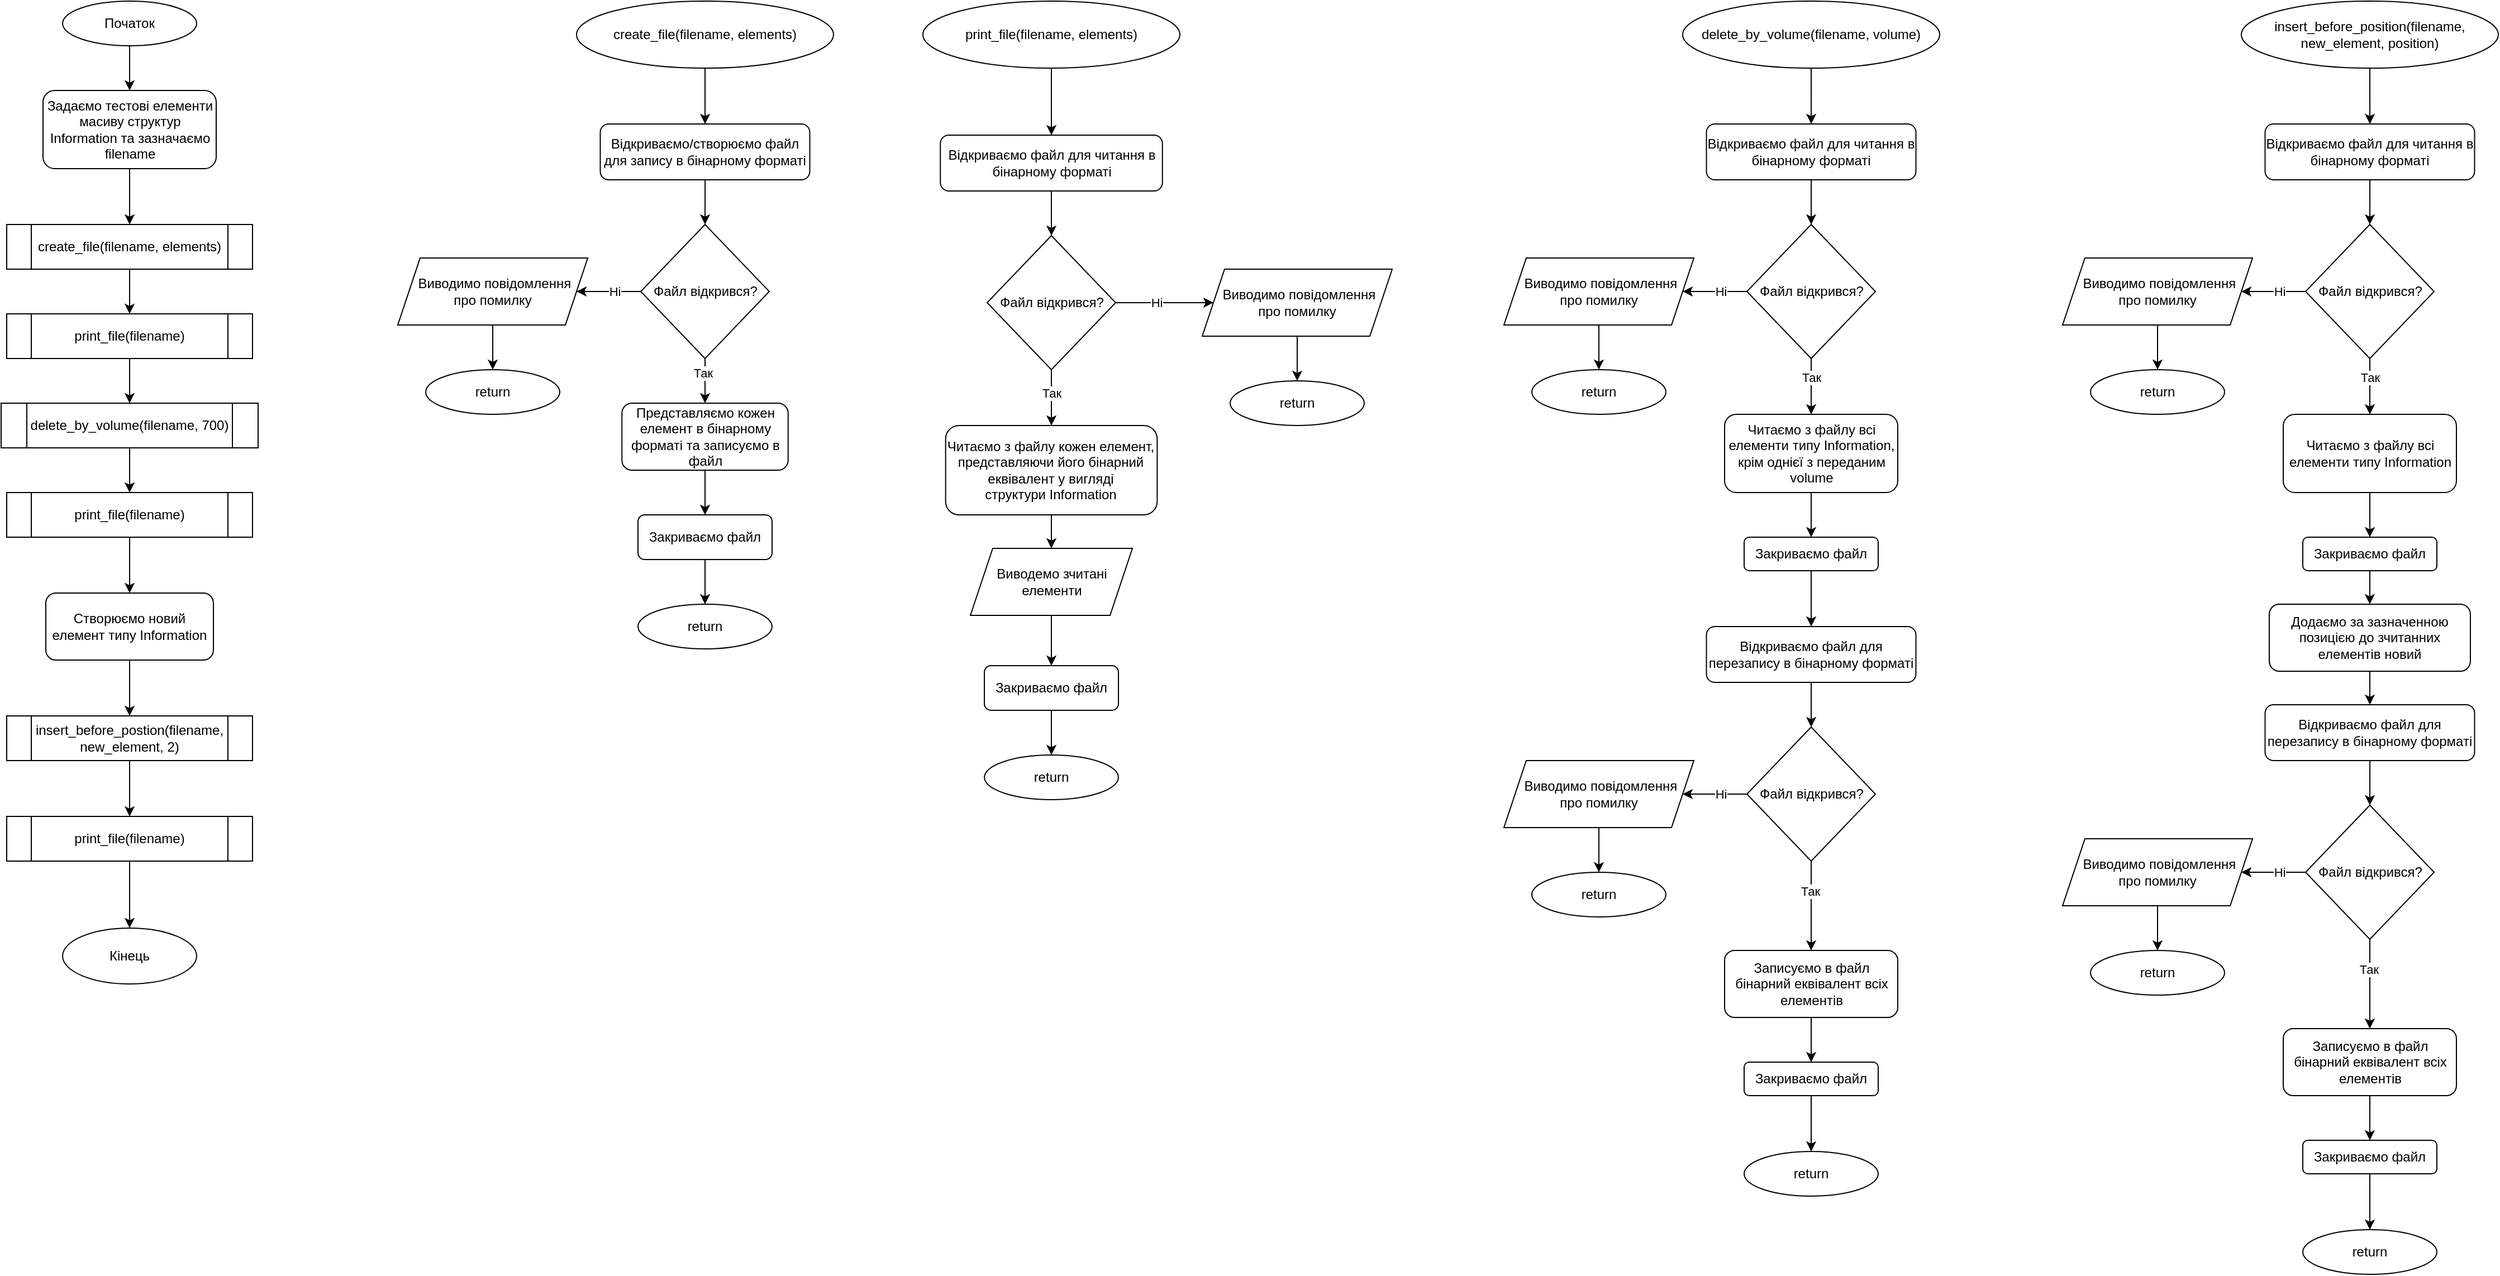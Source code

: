 <mxfile version="24.8.3">
  <diagram name="Page-1" id="ET_6u0484ZTHMKaylEzC">
    <mxGraphModel dx="3850" dy="1491" grid="1" gridSize="10" guides="1" tooltips="1" connect="1" arrows="1" fold="1" page="1" pageScale="1" pageWidth="850" pageHeight="1100" math="0" shadow="0">
      <root>
        <mxCell id="0" />
        <mxCell id="1" parent="0" />
        <mxCell id="fgzxDa_FnOMP-tXdscCs-3" value="" style="edgeStyle=orthogonalEdgeStyle;rounded=0;orthogonalLoop=1;jettySize=auto;html=1;" edge="1" parent="1" source="fgzxDa_FnOMP-tXdscCs-1" target="fgzxDa_FnOMP-tXdscCs-2">
          <mxGeometry relative="1" as="geometry" />
        </mxCell>
        <mxCell id="fgzxDa_FnOMP-tXdscCs-1" value="create_file(filename, elements)" style="ellipse;whiteSpace=wrap;html=1;" vertex="1" parent="1">
          <mxGeometry x="250" y="100" width="230" height="60" as="geometry" />
        </mxCell>
        <mxCell id="fgzxDa_FnOMP-tXdscCs-5" value="" style="edgeStyle=orthogonalEdgeStyle;rounded=0;orthogonalLoop=1;jettySize=auto;html=1;" edge="1" parent="1" source="fgzxDa_FnOMP-tXdscCs-2" target="fgzxDa_FnOMP-tXdscCs-4">
          <mxGeometry relative="1" as="geometry" />
        </mxCell>
        <mxCell id="fgzxDa_FnOMP-tXdscCs-2" value="Відкриваємо/створюємо файл для запису в бінарному форматі" style="rounded=1;whiteSpace=wrap;html=1;" vertex="1" parent="1">
          <mxGeometry x="271.25" y="210" width="187.5" height="50" as="geometry" />
        </mxCell>
        <mxCell id="fgzxDa_FnOMP-tXdscCs-7" value="" style="edgeStyle=orthogonalEdgeStyle;rounded=0;orthogonalLoop=1;jettySize=auto;html=1;" edge="1" parent="1" source="fgzxDa_FnOMP-tXdscCs-4" target="fgzxDa_FnOMP-tXdscCs-6">
          <mxGeometry relative="1" as="geometry" />
        </mxCell>
        <mxCell id="fgzxDa_FnOMP-tXdscCs-10" value="Ні" style="edgeLabel;html=1;align=center;verticalAlign=middle;resizable=0;points=[];" vertex="1" connectable="0" parent="fgzxDa_FnOMP-tXdscCs-7">
          <mxGeometry x="-0.169" relative="1" as="geometry">
            <mxPoint as="offset" />
          </mxGeometry>
        </mxCell>
        <mxCell id="fgzxDa_FnOMP-tXdscCs-12" value="" style="edgeStyle=orthogonalEdgeStyle;rounded=0;orthogonalLoop=1;jettySize=auto;html=1;" edge="1" parent="1" source="fgzxDa_FnOMP-tXdscCs-4" target="fgzxDa_FnOMP-tXdscCs-11">
          <mxGeometry relative="1" as="geometry" />
        </mxCell>
        <mxCell id="fgzxDa_FnOMP-tXdscCs-17" value="Так" style="edgeLabel;html=1;align=center;verticalAlign=middle;resizable=0;points=[];" vertex="1" connectable="0" parent="fgzxDa_FnOMP-tXdscCs-12">
          <mxGeometry x="-0.366" y="-2" relative="1" as="geometry">
            <mxPoint as="offset" />
          </mxGeometry>
        </mxCell>
        <mxCell id="fgzxDa_FnOMP-tXdscCs-4" value="Файл відкрився?" style="rhombus;whiteSpace=wrap;html=1;" vertex="1" parent="1">
          <mxGeometry x="307.5" y="300" width="115" height="120" as="geometry" />
        </mxCell>
        <mxCell id="fgzxDa_FnOMP-tXdscCs-9" value="" style="edgeStyle=orthogonalEdgeStyle;rounded=0;orthogonalLoop=1;jettySize=auto;html=1;" edge="1" parent="1" source="fgzxDa_FnOMP-tXdscCs-6" target="fgzxDa_FnOMP-tXdscCs-8">
          <mxGeometry relative="1" as="geometry" />
        </mxCell>
        <mxCell id="fgzxDa_FnOMP-tXdscCs-6" value="&amp;nbsp; Виводимо повідомлення&amp;nbsp;&lt;div&gt;про помилку&lt;/div&gt;" style="shape=parallelogram;perimeter=parallelogramPerimeter;whiteSpace=wrap;html=1;fixedSize=1;" vertex="1" parent="1">
          <mxGeometry x="90" y="330" width="170" height="60" as="geometry" />
        </mxCell>
        <mxCell id="fgzxDa_FnOMP-tXdscCs-8" value="return" style="ellipse;whiteSpace=wrap;html=1;" vertex="1" parent="1">
          <mxGeometry x="115" y="430" width="120" height="40" as="geometry" />
        </mxCell>
        <mxCell id="fgzxDa_FnOMP-tXdscCs-14" value="" style="edgeStyle=orthogonalEdgeStyle;rounded=0;orthogonalLoop=1;jettySize=auto;html=1;" edge="1" parent="1" source="fgzxDa_FnOMP-tXdscCs-11" target="fgzxDa_FnOMP-tXdscCs-13">
          <mxGeometry relative="1" as="geometry" />
        </mxCell>
        <mxCell id="fgzxDa_FnOMP-tXdscCs-11" value="Представляємо кожен елемент в бінарному форматі та записуємо в файл" style="rounded=1;whiteSpace=wrap;html=1;" vertex="1" parent="1">
          <mxGeometry x="290.63" y="460" width="148.75" height="60" as="geometry" />
        </mxCell>
        <mxCell id="fgzxDa_FnOMP-tXdscCs-16" value="" style="edgeStyle=orthogonalEdgeStyle;rounded=0;orthogonalLoop=1;jettySize=auto;html=1;" edge="1" parent="1" source="fgzxDa_FnOMP-tXdscCs-13" target="fgzxDa_FnOMP-tXdscCs-15">
          <mxGeometry relative="1" as="geometry" />
        </mxCell>
        <mxCell id="fgzxDa_FnOMP-tXdscCs-13" value="Закриваємо файл" style="rounded=1;whiteSpace=wrap;html=1;" vertex="1" parent="1">
          <mxGeometry x="305" y="560" width="120" height="40" as="geometry" />
        </mxCell>
        <mxCell id="fgzxDa_FnOMP-tXdscCs-15" value="return" style="ellipse;whiteSpace=wrap;html=1;" vertex="1" parent="1">
          <mxGeometry x="305" y="640" width="120" height="40" as="geometry" />
        </mxCell>
        <mxCell id="fgzxDa_FnOMP-tXdscCs-27" value="" style="edgeStyle=orthogonalEdgeStyle;rounded=0;orthogonalLoop=1;jettySize=auto;html=1;" edge="1" parent="1" source="fgzxDa_FnOMP-tXdscCs-18" target="fgzxDa_FnOMP-tXdscCs-20">
          <mxGeometry relative="1" as="geometry" />
        </mxCell>
        <mxCell id="fgzxDa_FnOMP-tXdscCs-18" value="print_file(filename, elements)" style="ellipse;whiteSpace=wrap;html=1;" vertex="1" parent="1">
          <mxGeometry x="560" y="100" width="230" height="60" as="geometry" />
        </mxCell>
        <mxCell id="fgzxDa_FnOMP-tXdscCs-19" value="" style="edgeStyle=orthogonalEdgeStyle;rounded=0;orthogonalLoop=1;jettySize=auto;html=1;" edge="1" parent="1" source="fgzxDa_FnOMP-tXdscCs-20" target="fgzxDa_FnOMP-tXdscCs-23">
          <mxGeometry relative="1" as="geometry" />
        </mxCell>
        <mxCell id="fgzxDa_FnOMP-tXdscCs-20" value="Відкриваємо файл для читання в бінарному форматі" style="rounded=1;whiteSpace=wrap;html=1;" vertex="1" parent="1">
          <mxGeometry x="575.63" y="220" width="198.75" height="50" as="geometry" />
        </mxCell>
        <mxCell id="fgzxDa_FnOMP-tXdscCs-21" value="" style="edgeStyle=orthogonalEdgeStyle;rounded=0;orthogonalLoop=1;jettySize=auto;html=1;" edge="1" parent="1" source="fgzxDa_FnOMP-tXdscCs-23" target="fgzxDa_FnOMP-tXdscCs-25">
          <mxGeometry relative="1" as="geometry" />
        </mxCell>
        <mxCell id="fgzxDa_FnOMP-tXdscCs-22" value="Ні" style="edgeLabel;html=1;align=center;verticalAlign=middle;resizable=0;points=[];" vertex="1" connectable="0" parent="fgzxDa_FnOMP-tXdscCs-21">
          <mxGeometry x="-0.169" relative="1" as="geometry">
            <mxPoint as="offset" />
          </mxGeometry>
        </mxCell>
        <mxCell id="fgzxDa_FnOMP-tXdscCs-29" value="" style="edgeStyle=orthogonalEdgeStyle;rounded=0;orthogonalLoop=1;jettySize=auto;html=1;" edge="1" parent="1" source="fgzxDa_FnOMP-tXdscCs-23" target="fgzxDa_FnOMP-tXdscCs-28">
          <mxGeometry relative="1" as="geometry" />
        </mxCell>
        <mxCell id="fgzxDa_FnOMP-tXdscCs-39" value="Так" style="edgeLabel;html=1;align=center;verticalAlign=middle;resizable=0;points=[];" vertex="1" connectable="0" parent="fgzxDa_FnOMP-tXdscCs-29">
          <mxGeometry x="-0.462" y="-2" relative="1" as="geometry">
            <mxPoint x="2" y="7" as="offset" />
          </mxGeometry>
        </mxCell>
        <mxCell id="fgzxDa_FnOMP-tXdscCs-23" value="Файл відкрився?" style="rhombus;whiteSpace=wrap;html=1;" vertex="1" parent="1">
          <mxGeometry x="617.5" y="310" width="115" height="120" as="geometry" />
        </mxCell>
        <mxCell id="fgzxDa_FnOMP-tXdscCs-24" value="" style="edgeStyle=orthogonalEdgeStyle;rounded=0;orthogonalLoop=1;jettySize=auto;html=1;" edge="1" parent="1" source="fgzxDa_FnOMP-tXdscCs-25" target="fgzxDa_FnOMP-tXdscCs-26">
          <mxGeometry relative="1" as="geometry" />
        </mxCell>
        <mxCell id="fgzxDa_FnOMP-tXdscCs-25" value="&amp;nbsp; Виводимо повідомлення&amp;nbsp;&lt;div&gt;про помилку&lt;/div&gt;" style="shape=parallelogram;perimeter=parallelogramPerimeter;whiteSpace=wrap;html=1;fixedSize=1;" vertex="1" parent="1">
          <mxGeometry x="810" y="340" width="170" height="60" as="geometry" />
        </mxCell>
        <mxCell id="fgzxDa_FnOMP-tXdscCs-26" value="return" style="ellipse;whiteSpace=wrap;html=1;" vertex="1" parent="1">
          <mxGeometry x="835" y="440" width="120" height="40" as="geometry" />
        </mxCell>
        <mxCell id="fgzxDa_FnOMP-tXdscCs-38" value="" style="edgeStyle=orthogonalEdgeStyle;rounded=0;orthogonalLoop=1;jettySize=auto;html=1;" edge="1" parent="1" source="fgzxDa_FnOMP-tXdscCs-113" target="fgzxDa_FnOMP-tXdscCs-36">
          <mxGeometry relative="1" as="geometry" />
        </mxCell>
        <mxCell id="fgzxDa_FnOMP-tXdscCs-28" value="Читаємо з файлу кожен елемент, представляючи його бінарний еквівалент у вигляді структури&amp;nbsp;Information" style="rounded=1;whiteSpace=wrap;html=1;" vertex="1" parent="1">
          <mxGeometry x="580.32" y="480" width="189.37" height="80" as="geometry" />
        </mxCell>
        <mxCell id="fgzxDa_FnOMP-tXdscCs-35" value="" style="edgeStyle=orthogonalEdgeStyle;rounded=0;orthogonalLoop=1;jettySize=auto;html=1;" edge="1" parent="1" source="fgzxDa_FnOMP-tXdscCs-36" target="fgzxDa_FnOMP-tXdscCs-37">
          <mxGeometry relative="1" as="geometry" />
        </mxCell>
        <mxCell id="fgzxDa_FnOMP-tXdscCs-36" value="Закриваємо файл" style="rounded=1;whiteSpace=wrap;html=1;" vertex="1" parent="1">
          <mxGeometry x="615.01" y="695" width="120" height="40" as="geometry" />
        </mxCell>
        <mxCell id="fgzxDa_FnOMP-tXdscCs-37" value="return" style="ellipse;whiteSpace=wrap;html=1;" vertex="1" parent="1">
          <mxGeometry x="615.01" y="775" width="120" height="40" as="geometry" />
        </mxCell>
        <mxCell id="fgzxDa_FnOMP-tXdscCs-52" value="" style="edgeStyle=orthogonalEdgeStyle;rounded=0;orthogonalLoop=1;jettySize=auto;html=1;" edge="1" parent="1" source="fgzxDa_FnOMP-tXdscCs-40" target="fgzxDa_FnOMP-tXdscCs-45">
          <mxGeometry relative="1" as="geometry" />
        </mxCell>
        <mxCell id="fgzxDa_FnOMP-tXdscCs-40" value="delete_by_volume(filename, volume)" style="ellipse;whiteSpace=wrap;html=1;" vertex="1" parent="1">
          <mxGeometry x="1240" y="100" width="230" height="60" as="geometry" />
        </mxCell>
        <mxCell id="fgzxDa_FnOMP-tXdscCs-44" value="" style="edgeStyle=orthogonalEdgeStyle;rounded=0;orthogonalLoop=1;jettySize=auto;html=1;" edge="1" parent="1" source="fgzxDa_FnOMP-tXdscCs-45" target="fgzxDa_FnOMP-tXdscCs-48">
          <mxGeometry relative="1" as="geometry" />
        </mxCell>
        <mxCell id="fgzxDa_FnOMP-tXdscCs-45" value="Відкриваємо файл для читання в бінарному форматі" style="rounded=1;whiteSpace=wrap;html=1;" vertex="1" parent="1">
          <mxGeometry x="1261.25" y="210" width="187.5" height="50" as="geometry" />
        </mxCell>
        <mxCell id="fgzxDa_FnOMP-tXdscCs-46" value="" style="edgeStyle=orthogonalEdgeStyle;rounded=0;orthogonalLoop=1;jettySize=auto;html=1;" edge="1" parent="1" source="fgzxDa_FnOMP-tXdscCs-48" target="fgzxDa_FnOMP-tXdscCs-50">
          <mxGeometry relative="1" as="geometry" />
        </mxCell>
        <mxCell id="fgzxDa_FnOMP-tXdscCs-47" value="Ні" style="edgeLabel;html=1;align=center;verticalAlign=middle;resizable=0;points=[];" vertex="1" connectable="0" parent="fgzxDa_FnOMP-tXdscCs-46">
          <mxGeometry x="-0.169" relative="1" as="geometry">
            <mxPoint as="offset" />
          </mxGeometry>
        </mxCell>
        <mxCell id="fgzxDa_FnOMP-tXdscCs-54" value="" style="edgeStyle=orthogonalEdgeStyle;rounded=0;orthogonalLoop=1;jettySize=auto;html=1;" edge="1" parent="1" source="fgzxDa_FnOMP-tXdscCs-48" target="fgzxDa_FnOMP-tXdscCs-53">
          <mxGeometry relative="1" as="geometry" />
        </mxCell>
        <mxCell id="fgzxDa_FnOMP-tXdscCs-65" value="Так" style="edgeLabel;html=1;align=center;verticalAlign=middle;resizable=0;points=[];" vertex="1" connectable="0" parent="fgzxDa_FnOMP-tXdscCs-54">
          <mxGeometry x="-0.255" relative="1" as="geometry">
            <mxPoint y="-2" as="offset" />
          </mxGeometry>
        </mxCell>
        <mxCell id="fgzxDa_FnOMP-tXdscCs-48" value="Файл відкрився?" style="rhombus;whiteSpace=wrap;html=1;" vertex="1" parent="1">
          <mxGeometry x="1297.5" y="300" width="115" height="120" as="geometry" />
        </mxCell>
        <mxCell id="fgzxDa_FnOMP-tXdscCs-49" value="" style="edgeStyle=orthogonalEdgeStyle;rounded=0;orthogonalLoop=1;jettySize=auto;html=1;" edge="1" parent="1" source="fgzxDa_FnOMP-tXdscCs-50" target="fgzxDa_FnOMP-tXdscCs-51">
          <mxGeometry relative="1" as="geometry" />
        </mxCell>
        <mxCell id="fgzxDa_FnOMP-tXdscCs-50" value="&amp;nbsp; Виводимо повідомлення&amp;nbsp;&lt;div&gt;про помилку&lt;/div&gt;" style="shape=parallelogram;perimeter=parallelogramPerimeter;whiteSpace=wrap;html=1;fixedSize=1;" vertex="1" parent="1">
          <mxGeometry x="1080" y="330" width="170" height="60" as="geometry" />
        </mxCell>
        <mxCell id="fgzxDa_FnOMP-tXdscCs-51" value="return" style="ellipse;whiteSpace=wrap;html=1;" vertex="1" parent="1">
          <mxGeometry x="1105" y="430" width="120" height="40" as="geometry" />
        </mxCell>
        <mxCell id="fgzxDa_FnOMP-tXdscCs-56" value="" style="edgeStyle=orthogonalEdgeStyle;rounded=0;orthogonalLoop=1;jettySize=auto;html=1;" edge="1" parent="1" source="fgzxDa_FnOMP-tXdscCs-53" target="fgzxDa_FnOMP-tXdscCs-55">
          <mxGeometry relative="1" as="geometry" />
        </mxCell>
        <mxCell id="fgzxDa_FnOMP-tXdscCs-53" value="Читаємо з файлу всі елементи типу Information,&lt;div&gt;крім однієї з переданим volume&lt;/div&gt;" style="rounded=1;whiteSpace=wrap;html=1;" vertex="1" parent="1">
          <mxGeometry x="1277.5" y="470" width="155" height="70" as="geometry" />
        </mxCell>
        <mxCell id="fgzxDa_FnOMP-tXdscCs-66" value="" style="edgeStyle=orthogonalEdgeStyle;rounded=0;orthogonalLoop=1;jettySize=auto;html=1;" edge="1" parent="1" source="fgzxDa_FnOMP-tXdscCs-55" target="fgzxDa_FnOMP-tXdscCs-58">
          <mxGeometry relative="1" as="geometry" />
        </mxCell>
        <mxCell id="fgzxDa_FnOMP-tXdscCs-55" value="Закриваємо файл" style="rounded=1;whiteSpace=wrap;html=1;" vertex="1" parent="1">
          <mxGeometry x="1295" y="580" width="120" height="30" as="geometry" />
        </mxCell>
        <mxCell id="fgzxDa_FnOMP-tXdscCs-57" value="" style="edgeStyle=orthogonalEdgeStyle;rounded=0;orthogonalLoop=1;jettySize=auto;html=1;" edge="1" parent="1" source="fgzxDa_FnOMP-tXdscCs-58" target="fgzxDa_FnOMP-tXdscCs-61">
          <mxGeometry relative="1" as="geometry" />
        </mxCell>
        <mxCell id="fgzxDa_FnOMP-tXdscCs-58" value="Відкриваємо файл для перезапису в бінарному форматі" style="rounded=1;whiteSpace=wrap;html=1;" vertex="1" parent="1">
          <mxGeometry x="1261.25" y="660" width="187.5" height="50" as="geometry" />
        </mxCell>
        <mxCell id="fgzxDa_FnOMP-tXdscCs-59" value="" style="edgeStyle=orthogonalEdgeStyle;rounded=0;orthogonalLoop=1;jettySize=auto;html=1;" edge="1" parent="1" source="fgzxDa_FnOMP-tXdscCs-61" target="fgzxDa_FnOMP-tXdscCs-63">
          <mxGeometry relative="1" as="geometry" />
        </mxCell>
        <mxCell id="fgzxDa_FnOMP-tXdscCs-60" value="Ні" style="edgeLabel;html=1;align=center;verticalAlign=middle;resizable=0;points=[];" vertex="1" connectable="0" parent="fgzxDa_FnOMP-tXdscCs-59">
          <mxGeometry x="-0.169" relative="1" as="geometry">
            <mxPoint as="offset" />
          </mxGeometry>
        </mxCell>
        <mxCell id="fgzxDa_FnOMP-tXdscCs-68" value="" style="edgeStyle=orthogonalEdgeStyle;rounded=0;orthogonalLoop=1;jettySize=auto;html=1;" edge="1" parent="1" source="fgzxDa_FnOMP-tXdscCs-61" target="fgzxDa_FnOMP-tXdscCs-67">
          <mxGeometry relative="1" as="geometry" />
        </mxCell>
        <mxCell id="fgzxDa_FnOMP-tXdscCs-69" value="Так" style="edgeLabel;html=1;align=center;verticalAlign=middle;resizable=0;points=[];" vertex="1" connectable="0" parent="fgzxDa_FnOMP-tXdscCs-68">
          <mxGeometry x="-0.339" y="-1" relative="1" as="geometry">
            <mxPoint as="offset" />
          </mxGeometry>
        </mxCell>
        <mxCell id="fgzxDa_FnOMP-tXdscCs-61" value="Файл відкрився?" style="rhombus;whiteSpace=wrap;html=1;" vertex="1" parent="1">
          <mxGeometry x="1297.5" y="750" width="115" height="120" as="geometry" />
        </mxCell>
        <mxCell id="fgzxDa_FnOMP-tXdscCs-62" value="" style="edgeStyle=orthogonalEdgeStyle;rounded=0;orthogonalLoop=1;jettySize=auto;html=1;" edge="1" parent="1" source="fgzxDa_FnOMP-tXdscCs-63" target="fgzxDa_FnOMP-tXdscCs-64">
          <mxGeometry relative="1" as="geometry" />
        </mxCell>
        <mxCell id="fgzxDa_FnOMP-tXdscCs-63" value="&amp;nbsp; Виводимо повідомлення&amp;nbsp;&lt;div&gt;про помилку&lt;/div&gt;" style="shape=parallelogram;perimeter=parallelogramPerimeter;whiteSpace=wrap;html=1;fixedSize=1;" vertex="1" parent="1">
          <mxGeometry x="1080" y="780" width="170" height="60" as="geometry" />
        </mxCell>
        <mxCell id="fgzxDa_FnOMP-tXdscCs-64" value="return" style="ellipse;whiteSpace=wrap;html=1;" vertex="1" parent="1">
          <mxGeometry x="1105" y="880" width="120" height="40" as="geometry" />
        </mxCell>
        <mxCell id="fgzxDa_FnOMP-tXdscCs-71" value="" style="edgeStyle=orthogonalEdgeStyle;rounded=0;orthogonalLoop=1;jettySize=auto;html=1;" edge="1" parent="1" source="fgzxDa_FnOMP-tXdscCs-67" target="fgzxDa_FnOMP-tXdscCs-70">
          <mxGeometry relative="1" as="geometry" />
        </mxCell>
        <mxCell id="fgzxDa_FnOMP-tXdscCs-67" value="Записуємо в файл бінарний еквівалент всіх елементів" style="rounded=1;whiteSpace=wrap;html=1;" vertex="1" parent="1">
          <mxGeometry x="1277.5" y="950" width="155" height="60" as="geometry" />
        </mxCell>
        <mxCell id="fgzxDa_FnOMP-tXdscCs-73" value="" style="edgeStyle=orthogonalEdgeStyle;rounded=0;orthogonalLoop=1;jettySize=auto;html=1;" edge="1" parent="1" source="fgzxDa_FnOMP-tXdscCs-70" target="fgzxDa_FnOMP-tXdscCs-72">
          <mxGeometry relative="1" as="geometry" />
        </mxCell>
        <mxCell id="fgzxDa_FnOMP-tXdscCs-70" value="Закриваємо файл" style="rounded=1;whiteSpace=wrap;html=1;" vertex="1" parent="1">
          <mxGeometry x="1295" y="1050" width="120" height="30" as="geometry" />
        </mxCell>
        <mxCell id="fgzxDa_FnOMP-tXdscCs-72" value="return" style="ellipse;whiteSpace=wrap;html=1;" vertex="1" parent="1">
          <mxGeometry x="1295" y="1130" width="120" height="40" as="geometry" />
        </mxCell>
        <mxCell id="fgzxDa_FnOMP-tXdscCs-74" value="" style="edgeStyle=orthogonalEdgeStyle;rounded=0;orthogonalLoop=1;jettySize=auto;html=1;" edge="1" parent="1" source="fgzxDa_FnOMP-tXdscCs-75" target="fgzxDa_FnOMP-tXdscCs-77">
          <mxGeometry relative="1" as="geometry" />
        </mxCell>
        <mxCell id="fgzxDa_FnOMP-tXdscCs-75" value="insert_before_position(filename, new_element, position)" style="ellipse;whiteSpace=wrap;html=1;" vertex="1" parent="1">
          <mxGeometry x="1740" y="100" width="230" height="60" as="geometry" />
        </mxCell>
        <mxCell id="fgzxDa_FnOMP-tXdscCs-76" value="" style="edgeStyle=orthogonalEdgeStyle;rounded=0;orthogonalLoop=1;jettySize=auto;html=1;" edge="1" parent="1" source="fgzxDa_FnOMP-tXdscCs-77" target="fgzxDa_FnOMP-tXdscCs-82">
          <mxGeometry relative="1" as="geometry" />
        </mxCell>
        <mxCell id="fgzxDa_FnOMP-tXdscCs-77" value="Відкриваємо файл для читання в бінарному форматі" style="rounded=1;whiteSpace=wrap;html=1;" vertex="1" parent="1">
          <mxGeometry x="1761.25" y="210" width="187.5" height="50" as="geometry" />
        </mxCell>
        <mxCell id="fgzxDa_FnOMP-tXdscCs-78" value="" style="edgeStyle=orthogonalEdgeStyle;rounded=0;orthogonalLoop=1;jettySize=auto;html=1;" edge="1" parent="1" source="fgzxDa_FnOMP-tXdscCs-82" target="fgzxDa_FnOMP-tXdscCs-84">
          <mxGeometry relative="1" as="geometry" />
        </mxCell>
        <mxCell id="fgzxDa_FnOMP-tXdscCs-79" value="Ні" style="edgeLabel;html=1;align=center;verticalAlign=middle;resizable=0;points=[];" vertex="1" connectable="0" parent="fgzxDa_FnOMP-tXdscCs-78">
          <mxGeometry x="-0.169" relative="1" as="geometry">
            <mxPoint as="offset" />
          </mxGeometry>
        </mxCell>
        <mxCell id="fgzxDa_FnOMP-tXdscCs-80" value="" style="edgeStyle=orthogonalEdgeStyle;rounded=0;orthogonalLoop=1;jettySize=auto;html=1;" edge="1" parent="1" source="fgzxDa_FnOMP-tXdscCs-82" target="fgzxDa_FnOMP-tXdscCs-87">
          <mxGeometry relative="1" as="geometry" />
        </mxCell>
        <mxCell id="fgzxDa_FnOMP-tXdscCs-81" value="Так" style="edgeLabel;html=1;align=center;verticalAlign=middle;resizable=0;points=[];" vertex="1" connectable="0" parent="fgzxDa_FnOMP-tXdscCs-80">
          <mxGeometry x="-0.255" relative="1" as="geometry">
            <mxPoint y="-2" as="offset" />
          </mxGeometry>
        </mxCell>
        <mxCell id="fgzxDa_FnOMP-tXdscCs-82" value="Файл відкрився?" style="rhombus;whiteSpace=wrap;html=1;" vertex="1" parent="1">
          <mxGeometry x="1797.5" y="300" width="115" height="120" as="geometry" />
        </mxCell>
        <mxCell id="fgzxDa_FnOMP-tXdscCs-83" value="" style="edgeStyle=orthogonalEdgeStyle;rounded=0;orthogonalLoop=1;jettySize=auto;html=1;" edge="1" parent="1" source="fgzxDa_FnOMP-tXdscCs-84" target="fgzxDa_FnOMP-tXdscCs-85">
          <mxGeometry relative="1" as="geometry" />
        </mxCell>
        <mxCell id="fgzxDa_FnOMP-tXdscCs-84" value="&amp;nbsp; Виводимо повідомлення&amp;nbsp;&lt;div&gt;про помилку&lt;/div&gt;" style="shape=parallelogram;perimeter=parallelogramPerimeter;whiteSpace=wrap;html=1;fixedSize=1;" vertex="1" parent="1">
          <mxGeometry x="1580" y="330" width="170" height="60" as="geometry" />
        </mxCell>
        <mxCell id="fgzxDa_FnOMP-tXdscCs-85" value="return" style="ellipse;whiteSpace=wrap;html=1;" vertex="1" parent="1">
          <mxGeometry x="1605" y="430" width="120" height="40" as="geometry" />
        </mxCell>
        <mxCell id="fgzxDa_FnOMP-tXdscCs-86" value="" style="edgeStyle=orthogonalEdgeStyle;rounded=0;orthogonalLoop=1;jettySize=auto;html=1;" edge="1" parent="1" source="fgzxDa_FnOMP-tXdscCs-87" target="fgzxDa_FnOMP-tXdscCs-89">
          <mxGeometry relative="1" as="geometry" />
        </mxCell>
        <mxCell id="fgzxDa_FnOMP-tXdscCs-87" value="Читаємо з файлу всі елементи типу Information" style="rounded=1;whiteSpace=wrap;html=1;" vertex="1" parent="1">
          <mxGeometry x="1777.5" y="470" width="155" height="70" as="geometry" />
        </mxCell>
        <mxCell id="fgzxDa_FnOMP-tXdscCs-88" value="" style="edgeStyle=orthogonalEdgeStyle;rounded=0;orthogonalLoop=1;jettySize=auto;html=1;" edge="1" parent="1" source="fgzxDa_FnOMP-tXdscCs-105" target="fgzxDa_FnOMP-tXdscCs-91">
          <mxGeometry relative="1" as="geometry" />
        </mxCell>
        <mxCell id="fgzxDa_FnOMP-tXdscCs-89" value="Закриваємо файл" style="rounded=1;whiteSpace=wrap;html=1;" vertex="1" parent="1">
          <mxGeometry x="1795" y="580" width="120" height="30" as="geometry" />
        </mxCell>
        <mxCell id="fgzxDa_FnOMP-tXdscCs-90" value="" style="edgeStyle=orthogonalEdgeStyle;rounded=0;orthogonalLoop=1;jettySize=auto;html=1;" edge="1" parent="1" source="fgzxDa_FnOMP-tXdscCs-91" target="fgzxDa_FnOMP-tXdscCs-96">
          <mxGeometry relative="1" as="geometry" />
        </mxCell>
        <mxCell id="fgzxDa_FnOMP-tXdscCs-91" value="Відкриваємо файл для перезапису в бінарному форматі" style="rounded=1;whiteSpace=wrap;html=1;" vertex="1" parent="1">
          <mxGeometry x="1761.25" y="730" width="187.5" height="50" as="geometry" />
        </mxCell>
        <mxCell id="fgzxDa_FnOMP-tXdscCs-92" value="" style="edgeStyle=orthogonalEdgeStyle;rounded=0;orthogonalLoop=1;jettySize=auto;html=1;" edge="1" parent="1" source="fgzxDa_FnOMP-tXdscCs-96" target="fgzxDa_FnOMP-tXdscCs-98">
          <mxGeometry relative="1" as="geometry" />
        </mxCell>
        <mxCell id="fgzxDa_FnOMP-tXdscCs-93" value="Ні" style="edgeLabel;html=1;align=center;verticalAlign=middle;resizable=0;points=[];" vertex="1" connectable="0" parent="fgzxDa_FnOMP-tXdscCs-92">
          <mxGeometry x="-0.169" relative="1" as="geometry">
            <mxPoint as="offset" />
          </mxGeometry>
        </mxCell>
        <mxCell id="fgzxDa_FnOMP-tXdscCs-94" value="" style="edgeStyle=orthogonalEdgeStyle;rounded=0;orthogonalLoop=1;jettySize=auto;html=1;" edge="1" parent="1" source="fgzxDa_FnOMP-tXdscCs-96" target="fgzxDa_FnOMP-tXdscCs-101">
          <mxGeometry relative="1" as="geometry" />
        </mxCell>
        <mxCell id="fgzxDa_FnOMP-tXdscCs-95" value="Так" style="edgeLabel;html=1;align=center;verticalAlign=middle;resizable=0;points=[];" vertex="1" connectable="0" parent="fgzxDa_FnOMP-tXdscCs-94">
          <mxGeometry x="-0.339" y="-1" relative="1" as="geometry">
            <mxPoint as="offset" />
          </mxGeometry>
        </mxCell>
        <mxCell id="fgzxDa_FnOMP-tXdscCs-96" value="Файл відкрився?" style="rhombus;whiteSpace=wrap;html=1;" vertex="1" parent="1">
          <mxGeometry x="1797.5" y="820" width="115" height="120" as="geometry" />
        </mxCell>
        <mxCell id="fgzxDa_FnOMP-tXdscCs-97" value="" style="edgeStyle=orthogonalEdgeStyle;rounded=0;orthogonalLoop=1;jettySize=auto;html=1;" edge="1" parent="1" source="fgzxDa_FnOMP-tXdscCs-98" target="fgzxDa_FnOMP-tXdscCs-99">
          <mxGeometry relative="1" as="geometry" />
        </mxCell>
        <mxCell id="fgzxDa_FnOMP-tXdscCs-98" value="&amp;nbsp; Виводимо повідомлення&amp;nbsp;&lt;div&gt;про помилку&lt;/div&gt;" style="shape=parallelogram;perimeter=parallelogramPerimeter;whiteSpace=wrap;html=1;fixedSize=1;" vertex="1" parent="1">
          <mxGeometry x="1580" y="850" width="170" height="60" as="geometry" />
        </mxCell>
        <mxCell id="fgzxDa_FnOMP-tXdscCs-99" value="return" style="ellipse;whiteSpace=wrap;html=1;" vertex="1" parent="1">
          <mxGeometry x="1605" y="950" width="120" height="40" as="geometry" />
        </mxCell>
        <mxCell id="fgzxDa_FnOMP-tXdscCs-100" value="" style="edgeStyle=orthogonalEdgeStyle;rounded=0;orthogonalLoop=1;jettySize=auto;html=1;" edge="1" parent="1" source="fgzxDa_FnOMP-tXdscCs-101" target="fgzxDa_FnOMP-tXdscCs-103">
          <mxGeometry relative="1" as="geometry" />
        </mxCell>
        <mxCell id="fgzxDa_FnOMP-tXdscCs-101" value="Записуємо в файл бінарний еквівалент всіх елементів" style="rounded=1;whiteSpace=wrap;html=1;" vertex="1" parent="1">
          <mxGeometry x="1777.5" y="1020" width="155" height="60" as="geometry" />
        </mxCell>
        <mxCell id="fgzxDa_FnOMP-tXdscCs-102" value="" style="edgeStyle=orthogonalEdgeStyle;rounded=0;orthogonalLoop=1;jettySize=auto;html=1;" edge="1" parent="1" source="fgzxDa_FnOMP-tXdscCs-103" target="fgzxDa_FnOMP-tXdscCs-104">
          <mxGeometry relative="1" as="geometry" />
        </mxCell>
        <mxCell id="fgzxDa_FnOMP-tXdscCs-103" value="Закриваємо файл" style="rounded=1;whiteSpace=wrap;html=1;" vertex="1" parent="1">
          <mxGeometry x="1795" y="1120" width="120" height="30" as="geometry" />
        </mxCell>
        <mxCell id="fgzxDa_FnOMP-tXdscCs-104" value="return" style="ellipse;whiteSpace=wrap;html=1;" vertex="1" parent="1">
          <mxGeometry x="1795" y="1200" width="120" height="40" as="geometry" />
        </mxCell>
        <mxCell id="fgzxDa_FnOMP-tXdscCs-106" value="" style="edgeStyle=orthogonalEdgeStyle;rounded=0;orthogonalLoop=1;jettySize=auto;html=1;" edge="1" parent="1" source="fgzxDa_FnOMP-tXdscCs-89" target="fgzxDa_FnOMP-tXdscCs-105">
          <mxGeometry relative="1" as="geometry">
            <mxPoint x="1855" y="610" as="sourcePoint" />
            <mxPoint x="1855" y="730" as="targetPoint" />
          </mxGeometry>
        </mxCell>
        <mxCell id="fgzxDa_FnOMP-tXdscCs-105" value="Додаємо за зазначенною позицією до зчитанних елементів новий" style="rounded=1;whiteSpace=wrap;html=1;" vertex="1" parent="1">
          <mxGeometry x="1765" y="640" width="180" height="60" as="geometry" />
        </mxCell>
        <mxCell id="fgzxDa_FnOMP-tXdscCs-109" value="" style="edgeStyle=orthogonalEdgeStyle;rounded=0;orthogonalLoop=1;jettySize=auto;html=1;" edge="1" parent="1" source="fgzxDa_FnOMP-tXdscCs-107" target="fgzxDa_FnOMP-tXdscCs-108">
          <mxGeometry relative="1" as="geometry" />
        </mxCell>
        <mxCell id="fgzxDa_FnOMP-tXdscCs-107" value="Початок" style="ellipse;whiteSpace=wrap;html=1;" vertex="1" parent="1">
          <mxGeometry x="-210" y="100" width="120" height="40" as="geometry" />
        </mxCell>
        <mxCell id="fgzxDa_FnOMP-tXdscCs-111" value="" style="edgeStyle=orthogonalEdgeStyle;rounded=0;orthogonalLoop=1;jettySize=auto;html=1;" edge="1" parent="1" source="fgzxDa_FnOMP-tXdscCs-108" target="fgzxDa_FnOMP-tXdscCs-110">
          <mxGeometry relative="1" as="geometry" />
        </mxCell>
        <mxCell id="fgzxDa_FnOMP-tXdscCs-108" value="Задаємо тестові елементи масиву структур Information та зазначаємо filename" style="rounded=1;whiteSpace=wrap;html=1;" vertex="1" parent="1">
          <mxGeometry x="-227.5" y="180" width="155" height="70" as="geometry" />
        </mxCell>
        <mxCell id="fgzxDa_FnOMP-tXdscCs-115" value="" style="edgeStyle=orthogonalEdgeStyle;rounded=0;orthogonalLoop=1;jettySize=auto;html=1;" edge="1" parent="1" source="fgzxDa_FnOMP-tXdscCs-110" target="fgzxDa_FnOMP-tXdscCs-112">
          <mxGeometry relative="1" as="geometry" />
        </mxCell>
        <mxCell id="fgzxDa_FnOMP-tXdscCs-110" value="create_file(filename, elements)" style="shape=process;whiteSpace=wrap;html=1;backgroundOutline=1;" vertex="1" parent="1">
          <mxGeometry x="-260" y="300" width="220" height="40" as="geometry" />
        </mxCell>
        <mxCell id="fgzxDa_FnOMP-tXdscCs-117" value="" style="edgeStyle=orthogonalEdgeStyle;rounded=0;orthogonalLoop=1;jettySize=auto;html=1;" edge="1" parent="1" source="fgzxDa_FnOMP-tXdscCs-112" target="fgzxDa_FnOMP-tXdscCs-116">
          <mxGeometry relative="1" as="geometry" />
        </mxCell>
        <mxCell id="fgzxDa_FnOMP-tXdscCs-112" value="print_file(filename)" style="shape=process;whiteSpace=wrap;html=1;backgroundOutline=1;" vertex="1" parent="1">
          <mxGeometry x="-260" y="380" width="220" height="40" as="geometry" />
        </mxCell>
        <mxCell id="fgzxDa_FnOMP-tXdscCs-114" value="" style="edgeStyle=orthogonalEdgeStyle;rounded=0;orthogonalLoop=1;jettySize=auto;html=1;" edge="1" parent="1" source="fgzxDa_FnOMP-tXdscCs-28" target="fgzxDa_FnOMP-tXdscCs-113">
          <mxGeometry relative="1" as="geometry">
            <mxPoint x="675" y="560" as="sourcePoint" />
            <mxPoint x="675" y="695" as="targetPoint" />
          </mxGeometry>
        </mxCell>
        <mxCell id="fgzxDa_FnOMP-tXdscCs-113" value="Виводемо зчитані елементи" style="shape=parallelogram;perimeter=parallelogramPerimeter;whiteSpace=wrap;html=1;fixedSize=1;" vertex="1" parent="1">
          <mxGeometry x="602.5" y="590" width="145" height="60" as="geometry" />
        </mxCell>
        <mxCell id="fgzxDa_FnOMP-tXdscCs-119" value="" style="edgeStyle=orthogonalEdgeStyle;rounded=0;orthogonalLoop=1;jettySize=auto;html=1;" edge="1" parent="1" source="fgzxDa_FnOMP-tXdscCs-116" target="fgzxDa_FnOMP-tXdscCs-118">
          <mxGeometry relative="1" as="geometry" />
        </mxCell>
        <mxCell id="fgzxDa_FnOMP-tXdscCs-116" value="delete_by_volume(filename, 700)" style="shape=process;whiteSpace=wrap;html=1;backgroundOutline=1;" vertex="1" parent="1">
          <mxGeometry x="-265" y="460" width="230" height="40" as="geometry" />
        </mxCell>
        <mxCell id="fgzxDa_FnOMP-tXdscCs-121" value="" style="edgeStyle=orthogonalEdgeStyle;rounded=0;orthogonalLoop=1;jettySize=auto;html=1;" edge="1" parent="1" source="fgzxDa_FnOMP-tXdscCs-118" target="fgzxDa_FnOMP-tXdscCs-120">
          <mxGeometry relative="1" as="geometry" />
        </mxCell>
        <mxCell id="fgzxDa_FnOMP-tXdscCs-118" value="print_file(filename)" style="shape=process;whiteSpace=wrap;html=1;backgroundOutline=1;" vertex="1" parent="1">
          <mxGeometry x="-260" y="540" width="220" height="40" as="geometry" />
        </mxCell>
        <mxCell id="fgzxDa_FnOMP-tXdscCs-123" value="" style="edgeStyle=orthogonalEdgeStyle;rounded=0;orthogonalLoop=1;jettySize=auto;html=1;" edge="1" parent="1" source="fgzxDa_FnOMP-tXdscCs-120" target="fgzxDa_FnOMP-tXdscCs-122">
          <mxGeometry relative="1" as="geometry" />
        </mxCell>
        <mxCell id="fgzxDa_FnOMP-tXdscCs-120" value="Створюємо новий елемент типу Information" style="rounded=1;whiteSpace=wrap;html=1;" vertex="1" parent="1">
          <mxGeometry x="-225" y="630" width="150" height="60" as="geometry" />
        </mxCell>
        <mxCell id="fgzxDa_FnOMP-tXdscCs-125" value="" style="edgeStyle=orthogonalEdgeStyle;rounded=0;orthogonalLoop=1;jettySize=auto;html=1;" edge="1" parent="1" source="fgzxDa_FnOMP-tXdscCs-122" target="fgzxDa_FnOMP-tXdscCs-124">
          <mxGeometry relative="1" as="geometry" />
        </mxCell>
        <mxCell id="fgzxDa_FnOMP-tXdscCs-122" value="insert_before_postion(filename, new_element, 2)" style="shape=process;whiteSpace=wrap;html=1;backgroundOutline=1;" vertex="1" parent="1">
          <mxGeometry x="-260" y="740" width="220" height="40" as="geometry" />
        </mxCell>
        <mxCell id="fgzxDa_FnOMP-tXdscCs-127" value="" style="edgeStyle=orthogonalEdgeStyle;rounded=0;orthogonalLoop=1;jettySize=auto;html=1;" edge="1" parent="1" source="fgzxDa_FnOMP-tXdscCs-124" target="fgzxDa_FnOMP-tXdscCs-126">
          <mxGeometry relative="1" as="geometry" />
        </mxCell>
        <mxCell id="fgzxDa_FnOMP-tXdscCs-124" value="print_file(filename)" style="shape=process;whiteSpace=wrap;html=1;backgroundOutline=1;" vertex="1" parent="1">
          <mxGeometry x="-260" y="830" width="220" height="40" as="geometry" />
        </mxCell>
        <mxCell id="fgzxDa_FnOMP-tXdscCs-126" value="Кінець" style="ellipse;whiteSpace=wrap;html=1;" vertex="1" parent="1">
          <mxGeometry x="-210" y="930" width="120" height="50" as="geometry" />
        </mxCell>
      </root>
    </mxGraphModel>
  </diagram>
</mxfile>
